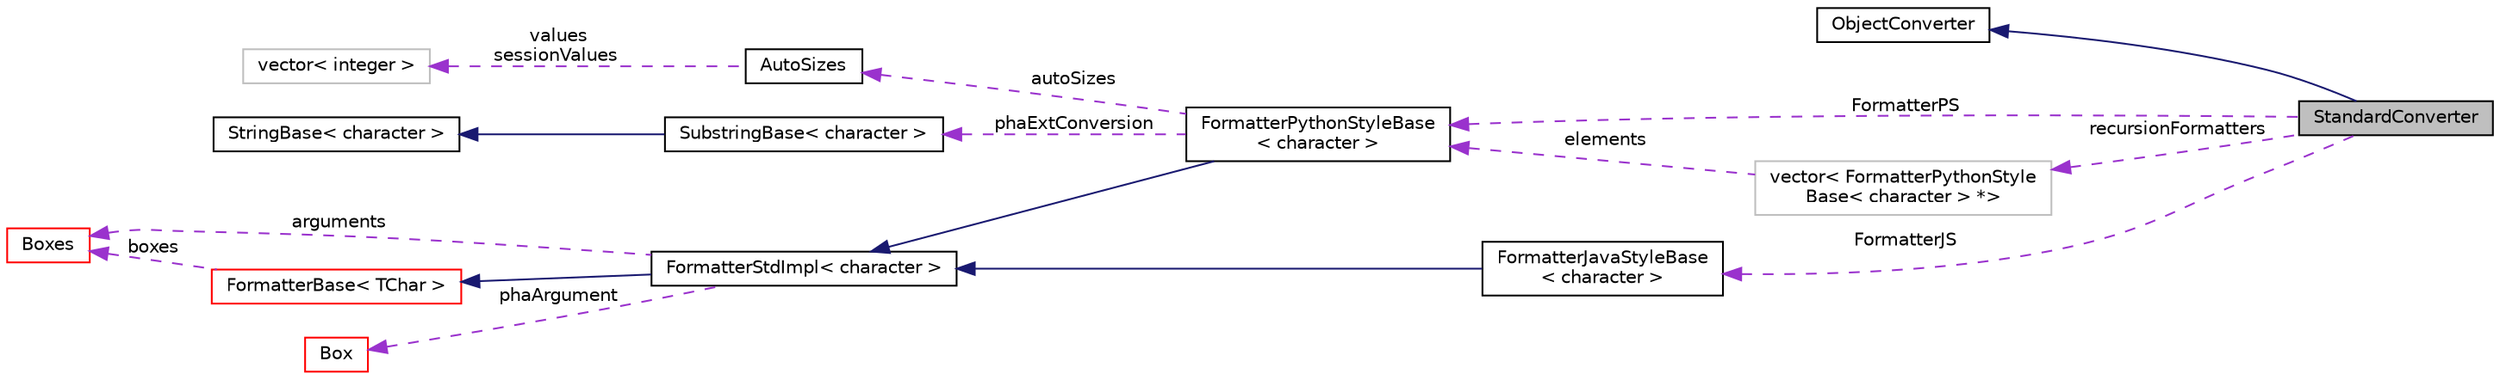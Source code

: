 digraph "StandardConverter"
{
  edge [fontname="Helvetica",fontsize="10",labelfontname="Helvetica",labelfontsize="10"];
  node [fontname="Helvetica",fontsize="10",shape=record];
  rankdir="LR";
  Node2 [label="StandardConverter",height=0.2,width=0.4,color="black", fillcolor="grey75", style="filled", fontcolor="black"];
  Node3 -> Node2 [dir="back",color="midnightblue",fontsize="10",style="solid",fontname="Helvetica"];
  Node3 [label="ObjectConverter",height=0.2,width=0.4,color="black", fillcolor="white", style="filled",URL="$classaworx_1_1lib_1_1lox_1_1core_1_1textlogger_1_1ObjectConverter.html"];
  Node4 -> Node2 [dir="back",color="darkorchid3",fontsize="10",style="dashed",label=" FormatterJS" ,fontname="Helvetica"];
  Node4 [label="FormatterJavaStyleBase\l\< character \>",height=0.2,width=0.4,color="black", fillcolor="white", style="filled",URL="$classaworx_1_1lib_1_1strings_1_1format_1_1FormatterJavaStyleBase.html"];
  Node5 -> Node4 [dir="back",color="midnightblue",fontsize="10",style="solid",fontname="Helvetica"];
  Node5 [label="FormatterStdImpl\< character \>",height=0.2,width=0.4,color="black", fillcolor="white", style="filled",URL="$classaworx_1_1lib_1_1strings_1_1format_1_1FormatterStdImpl.html"];
  Node6 -> Node5 [dir="back",color="midnightblue",fontsize="10",style="solid",fontname="Helvetica"];
  Node6 [label="FormatterBase\< TChar \>",height=0.2,width=0.4,color="red", fillcolor="white", style="filled",URL="$classaworx_1_1lib_1_1strings_1_1format_1_1FormatterBase.html",tooltip="[DOX_ALIB_ENUM_META_DATA_SPECIFCATION_using_enum] "];
  Node18 -> Node6 [dir="back",color="darkorchid3",fontsize="10",style="dashed",label=" boxes" ,fontname="Helvetica"];
  Node18 [label="Boxes",height=0.2,width=0.4,color="red", fillcolor="white", style="filled",URL="$classaworx_1_1lib_1_1boxing_1_1Boxes.html"];
  Node21 -> Node5 [dir="back",color="darkorchid3",fontsize="10",style="dashed",label=" phaArgument" ,fontname="Helvetica"];
  Node21 [label="Box",height=0.2,width=0.4,color="red", fillcolor="white", style="filled",URL="$classaworx_1_1lib_1_1boxing_1_1Box.html"];
  Node18 -> Node5 [dir="back",color="darkorchid3",fontsize="10",style="dashed",label=" arguments" ,fontname="Helvetica"];
  Node24 -> Node2 [dir="back",color="darkorchid3",fontsize="10",style="dashed",label=" FormatterPS" ,fontname="Helvetica"];
  Node24 [label="FormatterPythonStyleBase\l\< character \>",height=0.2,width=0.4,color="black", fillcolor="white", style="filled",URL="$classaworx_1_1lib_1_1strings_1_1format_1_1FormatterPythonStyleBase.html"];
  Node5 -> Node24 [dir="back",color="midnightblue",fontsize="10",style="solid",fontname="Helvetica"];
  Node25 -> Node24 [dir="back",color="darkorchid3",fontsize="10",style="dashed",label=" autoSizes" ,fontname="Helvetica"];
  Node25 [label="AutoSizes",height=0.2,width=0.4,color="black", fillcolor="white", style="filled",URL="$classaworx_1_1lib_1_1strings_1_1util_1_1AutoSizes.html"];
  Node26 -> Node25 [dir="back",color="darkorchid3",fontsize="10",style="dashed",label=" values\nsessionValues" ,fontname="Helvetica"];
  Node26 [label="vector\< integer \>",height=0.2,width=0.4,color="grey75", fillcolor="white", style="filled"];
  Node27 -> Node24 [dir="back",color="darkorchid3",fontsize="10",style="dashed",label=" phaExtConversion" ,fontname="Helvetica"];
  Node27 [label="SubstringBase\< character \>",height=0.2,width=0.4,color="black", fillcolor="white", style="filled",URL="$classaworx_1_1lib_1_1strings_1_1SubstringBase.html"];
  Node28 -> Node27 [dir="back",color="midnightblue",fontsize="10",style="solid",fontname="Helvetica"];
  Node28 [label="StringBase\< character \>",height=0.2,width=0.4,color="black", fillcolor="white", style="filled",URL="$classaworx_1_1lib_1_1strings_1_1StringBase.html"];
  Node29 -> Node2 [dir="back",color="darkorchid3",fontsize="10",style="dashed",label=" recursionFormatters" ,fontname="Helvetica"];
  Node29 [label="vector\< FormatterPythonStyle\lBase\< character \> *\>",height=0.2,width=0.4,color="grey75", fillcolor="white", style="filled"];
  Node24 -> Node29 [dir="back",color="darkorchid3",fontsize="10",style="dashed",label=" elements" ,fontname="Helvetica"];
}
